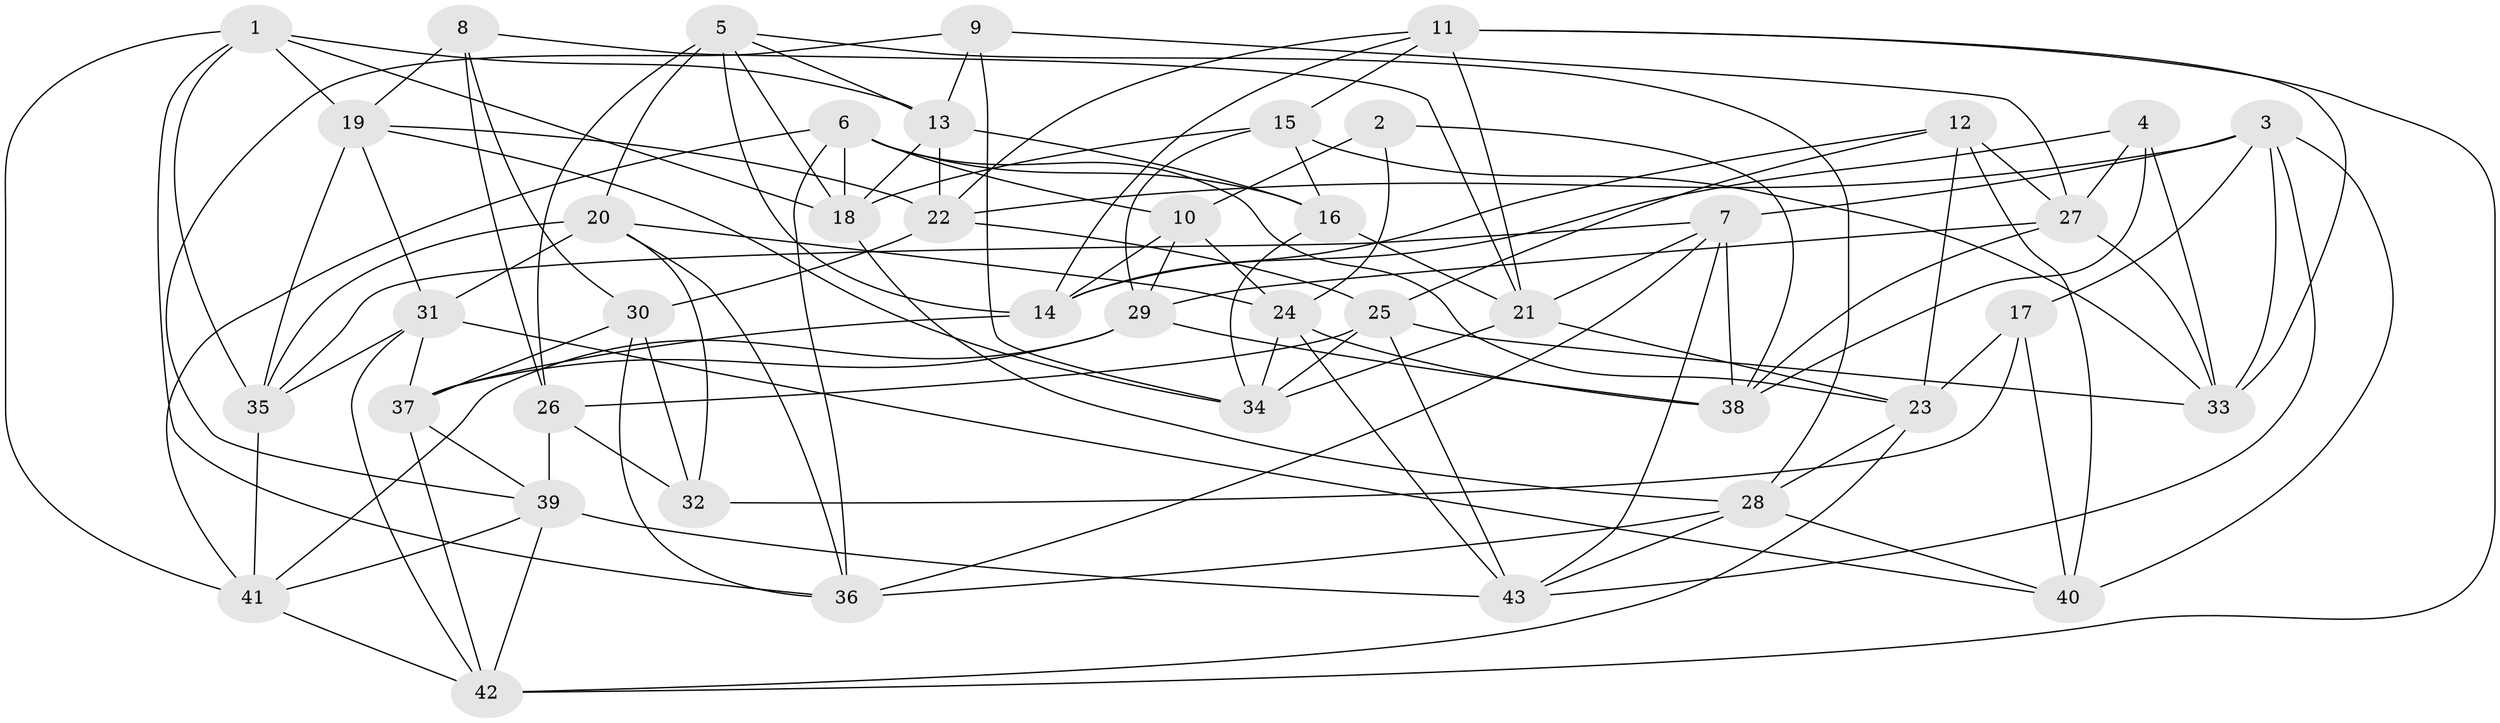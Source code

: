 // original degree distribution, {4: 1.0}
// Generated by graph-tools (version 1.1) at 2025/27/03/09/25 03:27:01]
// undirected, 43 vertices, 119 edges
graph export_dot {
graph [start="1"]
  node [color=gray90,style=filled];
  1;
  2;
  3;
  4;
  5;
  6;
  7;
  8;
  9;
  10;
  11;
  12;
  13;
  14;
  15;
  16;
  17;
  18;
  19;
  20;
  21;
  22;
  23;
  24;
  25;
  26;
  27;
  28;
  29;
  30;
  31;
  32;
  33;
  34;
  35;
  36;
  37;
  38;
  39;
  40;
  41;
  42;
  43;
  1 -- 13 [weight=1.0];
  1 -- 18 [weight=1.0];
  1 -- 19 [weight=1.0];
  1 -- 35 [weight=1.0];
  1 -- 36 [weight=1.0];
  1 -- 41 [weight=1.0];
  2 -- 10 [weight=2.0];
  2 -- 24 [weight=1.0];
  2 -- 38 [weight=1.0];
  3 -- 7 [weight=1.0];
  3 -- 17 [weight=1.0];
  3 -- 22 [weight=1.0];
  3 -- 33 [weight=1.0];
  3 -- 40 [weight=1.0];
  3 -- 43 [weight=1.0];
  4 -- 14 [weight=1.0];
  4 -- 27 [weight=1.0];
  4 -- 33 [weight=1.0];
  4 -- 38 [weight=1.0];
  5 -- 13 [weight=1.0];
  5 -- 14 [weight=1.0];
  5 -- 18 [weight=1.0];
  5 -- 20 [weight=1.0];
  5 -- 26 [weight=1.0];
  5 -- 28 [weight=1.0];
  6 -- 10 [weight=1.0];
  6 -- 16 [weight=1.0];
  6 -- 18 [weight=1.0];
  6 -- 23 [weight=1.0];
  6 -- 36 [weight=1.0];
  6 -- 41 [weight=1.0];
  7 -- 21 [weight=1.0];
  7 -- 35 [weight=1.0];
  7 -- 36 [weight=1.0];
  7 -- 38 [weight=1.0];
  7 -- 43 [weight=1.0];
  8 -- 19 [weight=1.0];
  8 -- 21 [weight=1.0];
  8 -- 26 [weight=1.0];
  8 -- 30 [weight=1.0];
  9 -- 13 [weight=1.0];
  9 -- 27 [weight=1.0];
  9 -- 34 [weight=1.0];
  9 -- 39 [weight=1.0];
  10 -- 14 [weight=1.0];
  10 -- 24 [weight=1.0];
  10 -- 29 [weight=1.0];
  11 -- 14 [weight=1.0];
  11 -- 15 [weight=1.0];
  11 -- 21 [weight=1.0];
  11 -- 22 [weight=1.0];
  11 -- 33 [weight=1.0];
  11 -- 42 [weight=1.0];
  12 -- 14 [weight=1.0];
  12 -- 23 [weight=1.0];
  12 -- 25 [weight=1.0];
  12 -- 27 [weight=1.0];
  12 -- 40 [weight=2.0];
  13 -- 16 [weight=1.0];
  13 -- 18 [weight=1.0];
  13 -- 22 [weight=1.0];
  14 -- 37 [weight=1.0];
  15 -- 16 [weight=2.0];
  15 -- 18 [weight=1.0];
  15 -- 29 [weight=1.0];
  15 -- 33 [weight=1.0];
  16 -- 21 [weight=1.0];
  16 -- 34 [weight=1.0];
  17 -- 23 [weight=1.0];
  17 -- 32 [weight=1.0];
  17 -- 40 [weight=1.0];
  18 -- 28 [weight=1.0];
  19 -- 22 [weight=1.0];
  19 -- 31 [weight=1.0];
  19 -- 34 [weight=1.0];
  19 -- 35 [weight=1.0];
  20 -- 24 [weight=1.0];
  20 -- 31 [weight=1.0];
  20 -- 32 [weight=1.0];
  20 -- 35 [weight=1.0];
  20 -- 36 [weight=1.0];
  21 -- 23 [weight=1.0];
  21 -- 34 [weight=1.0];
  22 -- 25 [weight=1.0];
  22 -- 30 [weight=1.0];
  23 -- 28 [weight=1.0];
  23 -- 42 [weight=1.0];
  24 -- 34 [weight=1.0];
  24 -- 38 [weight=1.0];
  24 -- 43 [weight=1.0];
  25 -- 26 [weight=1.0];
  25 -- 33 [weight=1.0];
  25 -- 34 [weight=1.0];
  25 -- 43 [weight=1.0];
  26 -- 32 [weight=2.0];
  26 -- 39 [weight=1.0];
  27 -- 29 [weight=1.0];
  27 -- 33 [weight=1.0];
  27 -- 38 [weight=1.0];
  28 -- 36 [weight=1.0];
  28 -- 40 [weight=1.0];
  28 -- 43 [weight=1.0];
  29 -- 37 [weight=1.0];
  29 -- 38 [weight=1.0];
  29 -- 41 [weight=1.0];
  30 -- 32 [weight=2.0];
  30 -- 36 [weight=1.0];
  30 -- 37 [weight=1.0];
  31 -- 35 [weight=1.0];
  31 -- 37 [weight=1.0];
  31 -- 40 [weight=1.0];
  31 -- 42 [weight=1.0];
  35 -- 41 [weight=1.0];
  37 -- 39 [weight=1.0];
  37 -- 42 [weight=1.0];
  39 -- 41 [weight=1.0];
  39 -- 42 [weight=1.0];
  39 -- 43 [weight=1.0];
  41 -- 42 [weight=1.0];
}
